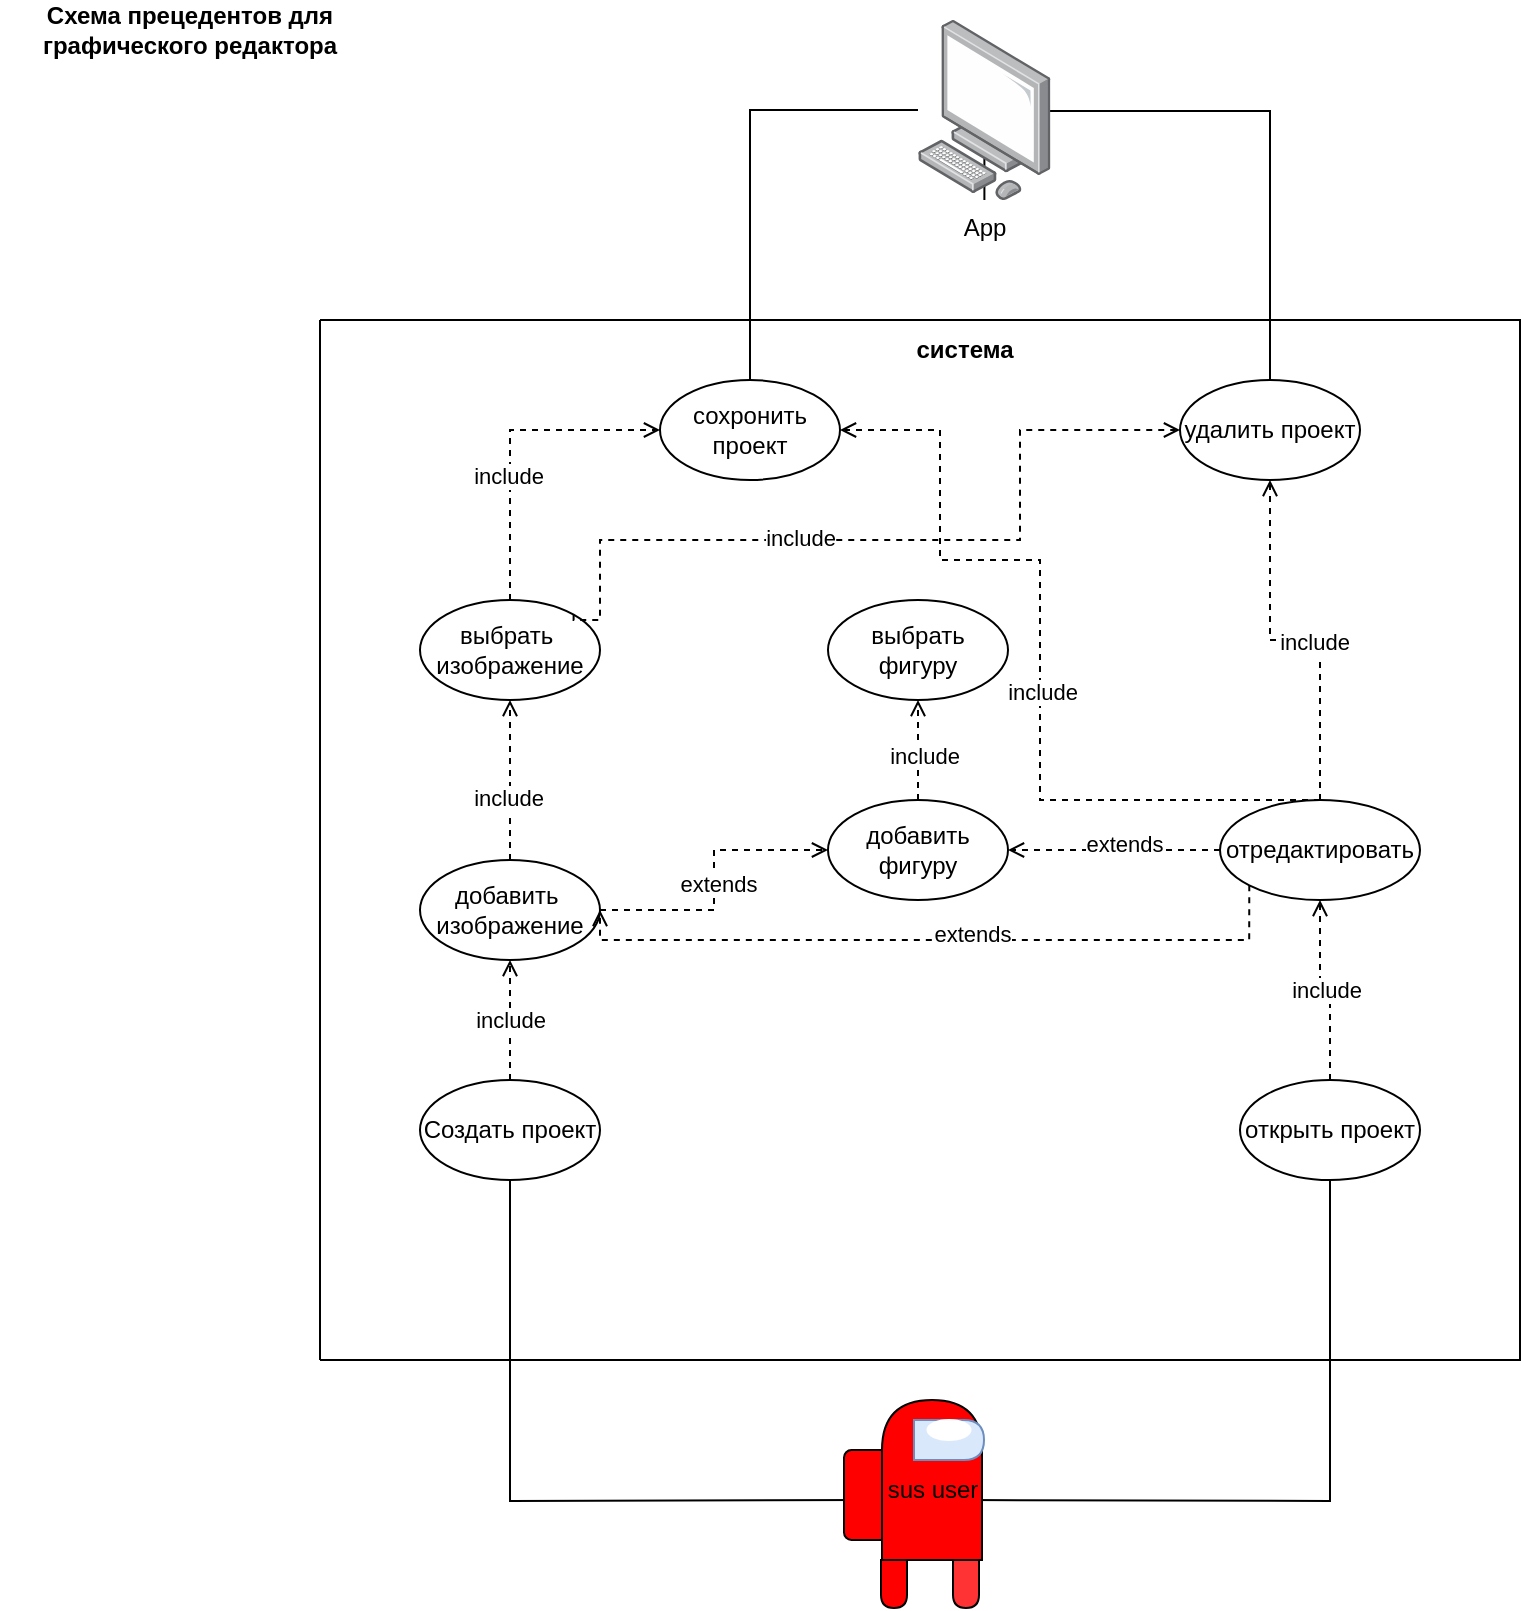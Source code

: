 <mxfile version="21.8.2" type="device">
  <diagram name="Page-1" id="EHUUDFUTc4Rseh3JcNTe">
    <mxGraphModel dx="1195" dy="632" grid="1" gridSize="10" guides="1" tooltips="1" connect="1" arrows="1" fold="1" page="1" pageScale="1" pageWidth="827" pageHeight="1169" math="0" shadow="0">
      <root>
        <mxCell id="0" />
        <mxCell id="1" parent="0" />
        <mxCell id="RpATL9afKwFKPDoFwWqy-28" style="edgeStyle=orthogonalEdgeStyle;rounded=0;orthogonalLoop=1;jettySize=auto;html=1;exitX=0;exitY=0.75;exitDx=0;exitDy=0;entryX=0.5;entryY=1;entryDx=0;entryDy=0;endArrow=none;endFill=0;" parent="1" target="RpATL9afKwFKPDoFwWqy-6" edge="1">
          <mxGeometry relative="1" as="geometry">
            <mxPoint x="433.5" y="750" as="sourcePoint" />
          </mxGeometry>
        </mxCell>
        <mxCell id="RpATL9afKwFKPDoFwWqy-36" style="edgeStyle=orthogonalEdgeStyle;rounded=0;orthogonalLoop=1;jettySize=auto;html=1;exitX=1;exitY=0.75;exitDx=0;exitDy=0;entryX=0.5;entryY=1;entryDx=0;entryDy=0;endArrow=none;endFill=0;" parent="1" target="RpATL9afKwFKPDoFwWqy-31" edge="1">
          <mxGeometry relative="1" as="geometry">
            <mxPoint x="484.5" y="750" as="sourcePoint" />
          </mxGeometry>
        </mxCell>
        <mxCell id="RpATL9afKwFKPDoFwWqy-27" style="edgeStyle=orthogonalEdgeStyle;rounded=0;orthogonalLoop=1;jettySize=auto;html=1;endArrow=none;endFill=0;" parent="1" source="7_6nXKbsHO9oIwtuY_YV-18" target="RpATL9afKwFKPDoFwWqy-23" edge="1">
          <mxGeometry relative="1" as="geometry">
            <mxPoint x="481.5" y="50" as="sourcePoint" />
          </mxGeometry>
        </mxCell>
        <mxCell id="RpATL9afKwFKPDoFwWqy-59" style="edgeStyle=orthogonalEdgeStyle;rounded=0;orthogonalLoop=1;jettySize=auto;html=1;exitX=0.994;exitY=0.506;exitDx=0;exitDy=0;exitPerimeter=0;endArrow=none;endFill=0;" parent="1" source="7_6nXKbsHO9oIwtuY_YV-18" target="RpATL9afKwFKPDoFwWqy-57" edge="1">
          <mxGeometry relative="1" as="geometry">
            <mxPoint x="481.5" y="50" as="sourcePoint" />
          </mxGeometry>
        </mxCell>
        <mxCell id="RpATL9afKwFKPDoFwWqy-21" style="edgeStyle=orthogonalEdgeStyle;rounded=0;orthogonalLoop=1;jettySize=auto;html=1;exitX=0.5;exitY=0;exitDx=0;exitDy=0;entryX=0.5;entryY=1;entryDx=0;entryDy=0;dashed=1;endArrow=open;endFill=0;" parent="1" source="RpATL9afKwFKPDoFwWqy-6" target="RpATL9afKwFKPDoFwWqy-13" edge="1">
          <mxGeometry relative="1" as="geometry" />
        </mxCell>
        <mxCell id="RpATL9afKwFKPDoFwWqy-22" value="include" style="edgeLabel;html=1;align=center;verticalAlign=middle;resizable=0;points=[];" parent="RpATL9afKwFKPDoFwWqy-21" vertex="1" connectable="0">
          <mxGeometry relative="1" as="geometry">
            <mxPoint as="offset" />
          </mxGeometry>
        </mxCell>
        <mxCell id="RpATL9afKwFKPDoFwWqy-6" value="Создать проект" style="ellipse;whiteSpace=wrap;html=1;" parent="1" vertex="1">
          <mxGeometry x="210" y="540" width="90" height="50" as="geometry" />
        </mxCell>
        <mxCell id="RpATL9afKwFKPDoFwWqy-38" style="edgeStyle=orthogonalEdgeStyle;rounded=0;orthogonalLoop=1;jettySize=auto;html=1;exitX=0.5;exitY=0;exitDx=0;exitDy=0;entryX=0.5;entryY=1;entryDx=0;entryDy=0;dashed=1;endArrow=open;endFill=0;" parent="1" source="RpATL9afKwFKPDoFwWqy-13" target="RpATL9afKwFKPDoFwWqy-52" edge="1">
          <mxGeometry relative="1" as="geometry" />
        </mxCell>
        <mxCell id="RpATL9afKwFKPDoFwWqy-39" value="include" style="edgeLabel;html=1;align=center;verticalAlign=middle;resizable=0;points=[];" parent="RpATL9afKwFKPDoFwWqy-38" vertex="1" connectable="0">
          <mxGeometry x="-0.222" y="1" relative="1" as="geometry">
            <mxPoint as="offset" />
          </mxGeometry>
        </mxCell>
        <mxCell id="RpATL9afKwFKPDoFwWqy-13" value="добавить&amp;nbsp; изображение" style="ellipse;whiteSpace=wrap;html=1;" parent="1" vertex="1">
          <mxGeometry x="210" y="430" width="90" height="50" as="geometry" />
        </mxCell>
        <mxCell id="RpATL9afKwFKPDoFwWqy-23" value="сохронить проект" style="ellipse;whiteSpace=wrap;html=1;" parent="1" vertex="1">
          <mxGeometry x="330" y="190" width="90" height="50" as="geometry" />
        </mxCell>
        <mxCell id="RpATL9afKwFKPDoFwWqy-29" style="edgeStyle=orthogonalEdgeStyle;rounded=0;orthogonalLoop=1;jettySize=auto;html=1;exitX=0.5;exitY=0;exitDx=0;exitDy=0;entryX=0.5;entryY=1;entryDx=0;entryDy=0;dashed=1;endArrow=open;endFill=0;" parent="1" source="RpATL9afKwFKPDoFwWqy-31" target="RpATL9afKwFKPDoFwWqy-34" edge="1">
          <mxGeometry relative="1" as="geometry" />
        </mxCell>
        <mxCell id="RpATL9afKwFKPDoFwWqy-30" value="include" style="edgeLabel;html=1;align=center;verticalAlign=middle;resizable=0;points=[];" parent="RpATL9afKwFKPDoFwWqy-29" vertex="1" connectable="0">
          <mxGeometry relative="1" as="geometry">
            <mxPoint as="offset" />
          </mxGeometry>
        </mxCell>
        <mxCell id="RpATL9afKwFKPDoFwWqy-31" value="открыть проект" style="ellipse;whiteSpace=wrap;html=1;" parent="1" vertex="1">
          <mxGeometry x="620" y="540" width="90" height="50" as="geometry" />
        </mxCell>
        <mxCell id="RpATL9afKwFKPDoFwWqy-32" style="edgeStyle=orthogonalEdgeStyle;rounded=0;orthogonalLoop=1;jettySize=auto;html=1;exitX=0.5;exitY=0;exitDx=0;exitDy=0;entryX=1;entryY=0.5;entryDx=0;entryDy=0;dashed=1;endArrow=open;endFill=0;" parent="1" source="RpATL9afKwFKPDoFwWqy-34" target="RpATL9afKwFKPDoFwWqy-23" edge="1">
          <mxGeometry relative="1" as="geometry">
            <mxPoint x="451" y="330" as="targetPoint" />
            <Array as="points">
              <mxPoint x="520" y="400" />
              <mxPoint x="520" y="280" />
              <mxPoint x="470" y="280" />
              <mxPoint x="470" y="215" />
            </Array>
          </mxGeometry>
        </mxCell>
        <mxCell id="RpATL9afKwFKPDoFwWqy-33" value="include" style="edgeLabel;html=1;align=center;verticalAlign=middle;resizable=0;points=[];" parent="RpATL9afKwFKPDoFwWqy-32" vertex="1" connectable="0">
          <mxGeometry x="-0.086" y="-1" relative="1" as="geometry">
            <mxPoint as="offset" />
          </mxGeometry>
        </mxCell>
        <mxCell id="RpATL9afKwFKPDoFwWqy-58" style="edgeStyle=orthogonalEdgeStyle;rounded=0;orthogonalLoop=1;jettySize=auto;html=1;exitX=0.5;exitY=0;exitDx=0;exitDy=0;entryX=0.5;entryY=1;entryDx=0;entryDy=0;dashed=1;endArrow=open;endFill=0;" parent="1" source="RpATL9afKwFKPDoFwWqy-34" target="RpATL9afKwFKPDoFwWqy-57" edge="1">
          <mxGeometry relative="1" as="geometry" />
        </mxCell>
        <mxCell id="RpATL9afKwFKPDoFwWqy-64" value="include" style="edgeLabel;html=1;align=center;verticalAlign=middle;resizable=0;points=[];" parent="RpATL9afKwFKPDoFwWqy-58" vertex="1" connectable="0">
          <mxGeometry x="-0.103" y="1" relative="1" as="geometry">
            <mxPoint as="offset" />
          </mxGeometry>
        </mxCell>
        <mxCell id="RpATL9afKwFKPDoFwWqy-34" value="отредактировать" style="ellipse;whiteSpace=wrap;html=1;" parent="1" vertex="1">
          <mxGeometry x="610" y="400" width="100" height="50" as="geometry" />
        </mxCell>
        <mxCell id="RpATL9afKwFKPDoFwWqy-40" style="edgeStyle=orthogonalEdgeStyle;rounded=0;orthogonalLoop=1;jettySize=auto;html=1;exitX=0;exitY=0.5;exitDx=0;exitDy=0;dashed=1;endArrow=open;endFill=0;entryX=1;entryY=0.5;entryDx=0;entryDy=0;" parent="1" source="RpATL9afKwFKPDoFwWqy-34" target="RpATL9afKwFKPDoFwWqy-37" edge="1">
          <mxGeometry relative="1" as="geometry">
            <mxPoint x="520" y="490" as="targetPoint" />
          </mxGeometry>
        </mxCell>
        <mxCell id="RpATL9afKwFKPDoFwWqy-42" value="extends" style="edgeLabel;html=1;align=center;verticalAlign=middle;resizable=0;points=[];" parent="RpATL9afKwFKPDoFwWqy-40" vertex="1" connectable="0">
          <mxGeometry x="-0.094" y="-3" relative="1" as="geometry">
            <mxPoint as="offset" />
          </mxGeometry>
        </mxCell>
        <mxCell id="RpATL9afKwFKPDoFwWqy-41" style="edgeStyle=orthogonalEdgeStyle;rounded=0;orthogonalLoop=1;jettySize=auto;html=1;entryX=0;entryY=0.5;entryDx=0;entryDy=0;dashed=1;endArrow=open;endFill=0;exitX=1;exitY=0.5;exitDx=0;exitDy=0;" parent="1" source="RpATL9afKwFKPDoFwWqy-13" target="RpATL9afKwFKPDoFwWqy-37" edge="1">
          <mxGeometry relative="1" as="geometry">
            <mxPoint x="370" y="510" as="sourcePoint" />
          </mxGeometry>
        </mxCell>
        <mxCell id="RpATL9afKwFKPDoFwWqy-43" value="extends" style="edgeLabel;html=1;align=center;verticalAlign=middle;resizable=0;points=[];" parent="RpATL9afKwFKPDoFwWqy-41" vertex="1" connectable="0">
          <mxGeometry x="-0.028" y="-2" relative="1" as="geometry">
            <mxPoint as="offset" />
          </mxGeometry>
        </mxCell>
        <mxCell id="RpATL9afKwFKPDoFwWqy-45" style="edgeStyle=orthogonalEdgeStyle;rounded=0;orthogonalLoop=1;jettySize=auto;html=1;exitX=0.5;exitY=0;exitDx=0;exitDy=0;entryX=0.5;entryY=1;entryDx=0;entryDy=0;dashed=1;endArrow=open;endFill=0;" parent="1" source="RpATL9afKwFKPDoFwWqy-37" target="RpATL9afKwFKPDoFwWqy-44" edge="1">
          <mxGeometry relative="1" as="geometry" />
        </mxCell>
        <mxCell id="RpATL9afKwFKPDoFwWqy-46" value="include" style="edgeLabel;html=1;align=center;verticalAlign=middle;resizable=0;points=[];" parent="RpATL9afKwFKPDoFwWqy-45" vertex="1" connectable="0">
          <mxGeometry x="-0.12" y="-3" relative="1" as="geometry">
            <mxPoint as="offset" />
          </mxGeometry>
        </mxCell>
        <mxCell id="RpATL9afKwFKPDoFwWqy-37" value="добавить фигуру" style="ellipse;whiteSpace=wrap;html=1;" parent="1" vertex="1">
          <mxGeometry x="414" y="400" width="90" height="50" as="geometry" />
        </mxCell>
        <mxCell id="RpATL9afKwFKPDoFwWqy-44" value="выбрать фигуру" style="ellipse;whiteSpace=wrap;html=1;" parent="1" vertex="1">
          <mxGeometry x="414" y="300" width="90" height="50" as="geometry" />
        </mxCell>
        <mxCell id="RpATL9afKwFKPDoFwWqy-48" value="" style="endArrow=none;html=1;rounded=0;" parent="1" edge="1">
          <mxGeometry width="50" height="50" relative="1" as="geometry">
            <mxPoint x="160" y="680" as="sourcePoint" />
            <mxPoint x="160" y="160" as="targetPoint" />
            <Array as="points">
              <mxPoint x="760" y="680" />
              <mxPoint x="760" y="160" />
            </Array>
          </mxGeometry>
        </mxCell>
        <mxCell id="RpATL9afKwFKPDoFwWqy-49" value="" style="endArrow=none;html=1;rounded=0;" parent="1" edge="1">
          <mxGeometry width="50" height="50" relative="1" as="geometry">
            <mxPoint x="160" y="680" as="sourcePoint" />
            <mxPoint x="160" y="160" as="targetPoint" />
          </mxGeometry>
        </mxCell>
        <mxCell id="RpATL9afKwFKPDoFwWqy-52" value="выбрать&amp;nbsp; изображение" style="ellipse;whiteSpace=wrap;html=1;" parent="1" vertex="1">
          <mxGeometry x="210" y="300" width="90" height="50" as="geometry" />
        </mxCell>
        <mxCell id="RpATL9afKwFKPDoFwWqy-53" style="edgeStyle=orthogonalEdgeStyle;rounded=0;orthogonalLoop=1;jettySize=auto;html=1;exitX=0.5;exitY=0;exitDx=0;exitDy=0;entryX=0;entryY=0.5;entryDx=0;entryDy=0;dashed=1;endArrow=open;endFill=0;" parent="1" source="RpATL9afKwFKPDoFwWqy-52" target="RpATL9afKwFKPDoFwWqy-23" edge="1">
          <mxGeometry relative="1" as="geometry">
            <mxPoint x="265" y="440" as="sourcePoint" />
            <mxPoint x="265" y="360" as="targetPoint" />
          </mxGeometry>
        </mxCell>
        <mxCell id="RpATL9afKwFKPDoFwWqy-54" value="include" style="edgeLabel;html=1;align=center;verticalAlign=middle;resizable=0;points=[];" parent="RpATL9afKwFKPDoFwWqy-53" vertex="1" connectable="0">
          <mxGeometry x="-0.222" y="1" relative="1" as="geometry">
            <mxPoint as="offset" />
          </mxGeometry>
        </mxCell>
        <mxCell id="RpATL9afKwFKPDoFwWqy-55" style="edgeStyle=orthogonalEdgeStyle;rounded=0;orthogonalLoop=1;jettySize=auto;html=1;exitX=0;exitY=1;exitDx=0;exitDy=0;dashed=1;endArrow=open;endFill=0;entryX=1;entryY=0.5;entryDx=0;entryDy=0;" parent="1" source="RpATL9afKwFKPDoFwWqy-34" target="RpATL9afKwFKPDoFwWqy-13" edge="1">
          <mxGeometry relative="1" as="geometry">
            <mxPoint x="620" y="435" as="sourcePoint" />
            <mxPoint x="514" y="435" as="targetPoint" />
            <Array as="points">
              <mxPoint x="625" y="470" />
              <mxPoint x="300" y="470" />
            </Array>
          </mxGeometry>
        </mxCell>
        <mxCell id="RpATL9afKwFKPDoFwWqy-56" value="extends" style="edgeLabel;html=1;align=center;verticalAlign=middle;resizable=0;points=[];" parent="RpATL9afKwFKPDoFwWqy-55" vertex="1" connectable="0">
          <mxGeometry x="-0.094" y="-3" relative="1" as="geometry">
            <mxPoint as="offset" />
          </mxGeometry>
        </mxCell>
        <mxCell id="RpATL9afKwFKPDoFwWqy-57" value="удалить проект" style="ellipse;whiteSpace=wrap;html=1;" parent="1" vertex="1">
          <mxGeometry x="590" y="190" width="90" height="50" as="geometry" />
        </mxCell>
        <mxCell id="RpATL9afKwFKPDoFwWqy-62" style="edgeStyle=orthogonalEdgeStyle;rounded=0;orthogonalLoop=1;jettySize=auto;html=1;entryX=0;entryY=0.5;entryDx=0;entryDy=0;dashed=1;endArrow=open;endFill=0;exitX=1;exitY=0;exitDx=0;exitDy=0;" parent="1" source="RpATL9afKwFKPDoFwWqy-52" target="RpATL9afKwFKPDoFwWqy-57" edge="1">
          <mxGeometry relative="1" as="geometry">
            <mxPoint x="320" y="310" as="sourcePoint" />
            <mxPoint x="340" y="225" as="targetPoint" />
            <Array as="points">
              <mxPoint x="287" y="310" />
              <mxPoint x="300" y="310" />
              <mxPoint x="300" y="270" />
              <mxPoint x="510" y="270" />
              <mxPoint x="510" y="215" />
            </Array>
          </mxGeometry>
        </mxCell>
        <mxCell id="RpATL9afKwFKPDoFwWqy-63" value="include" style="edgeLabel;html=1;align=center;verticalAlign=middle;resizable=0;points=[];" parent="RpATL9afKwFKPDoFwWqy-62" vertex="1" connectable="0">
          <mxGeometry x="-0.222" y="1" relative="1" as="geometry">
            <mxPoint as="offset" />
          </mxGeometry>
        </mxCell>
        <mxCell id="RpATL9afKwFKPDoFwWqy-65" value="&lt;b&gt;Схема прeцедентов для графического редактора&lt;/b&gt;" style="text;html=1;strokeColor=none;fillColor=none;align=center;verticalAlign=middle;whiteSpace=wrap;rounded=0;" parent="1" vertex="1">
          <mxGeometry width="190" height="30" as="geometry" />
        </mxCell>
        <mxCell id="RpATL9afKwFKPDoFwWqy-66" value="&lt;b&gt;система&lt;/b&gt;" style="text;html=1;align=center;verticalAlign=middle;resizable=0;points=[];autosize=1;strokeColor=none;fillColor=none;" parent="1" vertex="1">
          <mxGeometry x="446.5" y="160" width="70" height="30" as="geometry" />
        </mxCell>
        <mxCell id="7_6nXKbsHO9oIwtuY_YV-9" value="" style="rounded=1;whiteSpace=wrap;html=1;rotation=90;fillColor=#ff0000;" vertex="1" parent="1">
          <mxGeometry x="412" y="735" width="45" height="25" as="geometry" />
        </mxCell>
        <mxCell id="7_6nXKbsHO9oIwtuY_YV-11" value="" style="shape=delay;whiteSpace=wrap;html=1;rotation=-90;fillColor=#ff0000;" vertex="1" parent="1">
          <mxGeometry x="426" y="715" width="80" height="50" as="geometry" />
        </mxCell>
        <mxCell id="7_6nXKbsHO9oIwtuY_YV-12" value="" style="shape=delay;whiteSpace=wrap;html=1;rotation=90;fillColor=#ff0000;" vertex="1" parent="1">
          <mxGeometry x="435" y="785.5" width="24" height="13" as="geometry" />
        </mxCell>
        <mxCell id="7_6nXKbsHO9oIwtuY_YV-13" value="" style="shape=delay;whiteSpace=wrap;html=1;rotation=90;fillColor=#FF3333;" vertex="1" parent="1">
          <mxGeometry x="471" y="785.5" width="24" height="13" as="geometry" />
        </mxCell>
        <mxCell id="7_6nXKbsHO9oIwtuY_YV-15" value="" style="shape=delay;whiteSpace=wrap;html=1;fillColor=#dae8fc;strokeColor=#6c8ebf;" vertex="1" parent="1">
          <mxGeometry x="457" y="710" width="35" height="20" as="geometry" />
        </mxCell>
        <mxCell id="7_6nXKbsHO9oIwtuY_YV-16" value="" style="ellipse;whiteSpace=wrap;html=1;strokeColor=#ffffff;" vertex="1" parent="1">
          <mxGeometry x="463.75" y="710" width="21.5" height="10" as="geometry" />
        </mxCell>
        <mxCell id="7_6nXKbsHO9oIwtuY_YV-17" value="sus user" style="text;html=1;align=center;verticalAlign=middle;resizable=0;points=[];autosize=1;strokeColor=none;fillColor=none;" vertex="1" parent="1">
          <mxGeometry x="431" y="730" width="70" height="30" as="geometry" />
        </mxCell>
        <mxCell id="7_6nXKbsHO9oIwtuY_YV-19" value="" style="edgeStyle=orthogonalEdgeStyle;rounded=0;orthogonalLoop=1;jettySize=auto;html=1;exitX=0.5;exitY=0.5;exitDx=0;exitDy=0;exitPerimeter=0;endArrow=none;endFill=0;" edge="1" parent="1" target="7_6nXKbsHO9oIwtuY_YV-18">
          <mxGeometry relative="1" as="geometry">
            <mxPoint x="481.5" y="50" as="sourcePoint" />
            <mxPoint x="635" y="190" as="targetPoint" />
          </mxGeometry>
        </mxCell>
        <mxCell id="7_6nXKbsHO9oIwtuY_YV-18" value="App" style="image;points=[];aspect=fixed;html=1;align=center;shadow=0;dashed=0;image=img/lib/allied_telesis/computer_and_terminals/Personal_Computer.svg;" vertex="1" parent="1">
          <mxGeometry x="459" y="10" width="66.41" height="90" as="geometry" />
        </mxCell>
      </root>
    </mxGraphModel>
  </diagram>
</mxfile>
